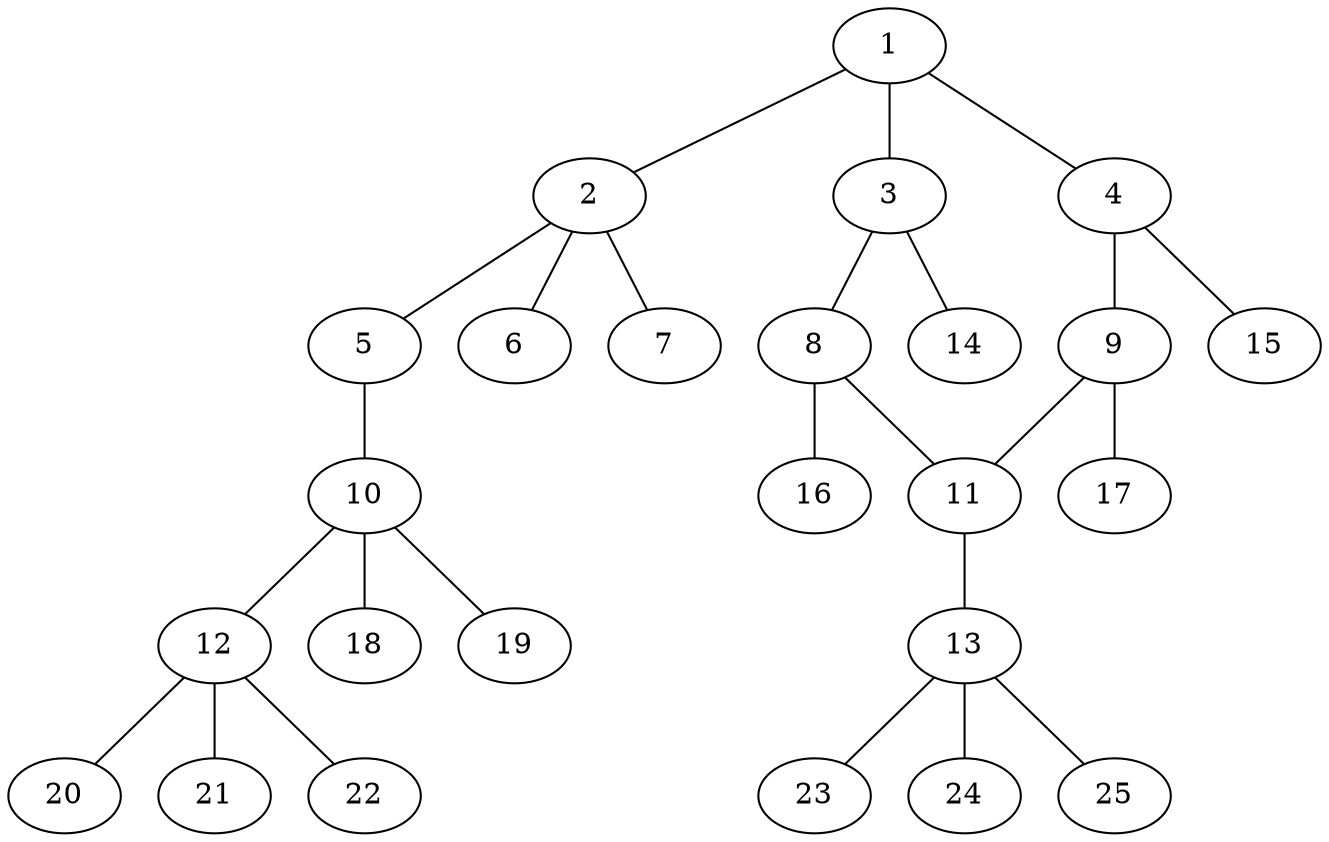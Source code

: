 graph molecule_3559 {
	1	 [chem=C];
	2	 [chem=S];
	1 -- 2	 [valence=1];
	3	 [chem=C];
	1 -- 3	 [valence=1];
	4	 [chem=C];
	1 -- 4	 [valence=2];
	5	 [chem=O];
	2 -- 5	 [valence=1];
	6	 [chem=O];
	2 -- 6	 [valence=2];
	7	 [chem=O];
	2 -- 7	 [valence=2];
	8	 [chem=C];
	3 -- 8	 [valence=2];
	14	 [chem=H];
	3 -- 14	 [valence=1];
	9	 [chem=C];
	4 -- 9	 [valence=1];
	15	 [chem=H];
	4 -- 15	 [valence=1];
	10	 [chem=C];
	5 -- 10	 [valence=1];
	11	 [chem=C];
	8 -- 11	 [valence=1];
	16	 [chem=H];
	8 -- 16	 [valence=1];
	9 -- 11	 [valence=2];
	17	 [chem=H];
	9 -- 17	 [valence=1];
	12	 [chem=C];
	10 -- 12	 [valence=1];
	18	 [chem=H];
	10 -- 18	 [valence=1];
	19	 [chem=H];
	10 -- 19	 [valence=1];
	13	 [chem=C];
	11 -- 13	 [valence=1];
	20	 [chem=H];
	12 -- 20	 [valence=1];
	21	 [chem=H];
	12 -- 21	 [valence=1];
	22	 [chem=H];
	12 -- 22	 [valence=1];
	23	 [chem=H];
	13 -- 23	 [valence=1];
	24	 [chem=H];
	13 -- 24	 [valence=1];
	25	 [chem=H];
	13 -- 25	 [valence=1];
}
